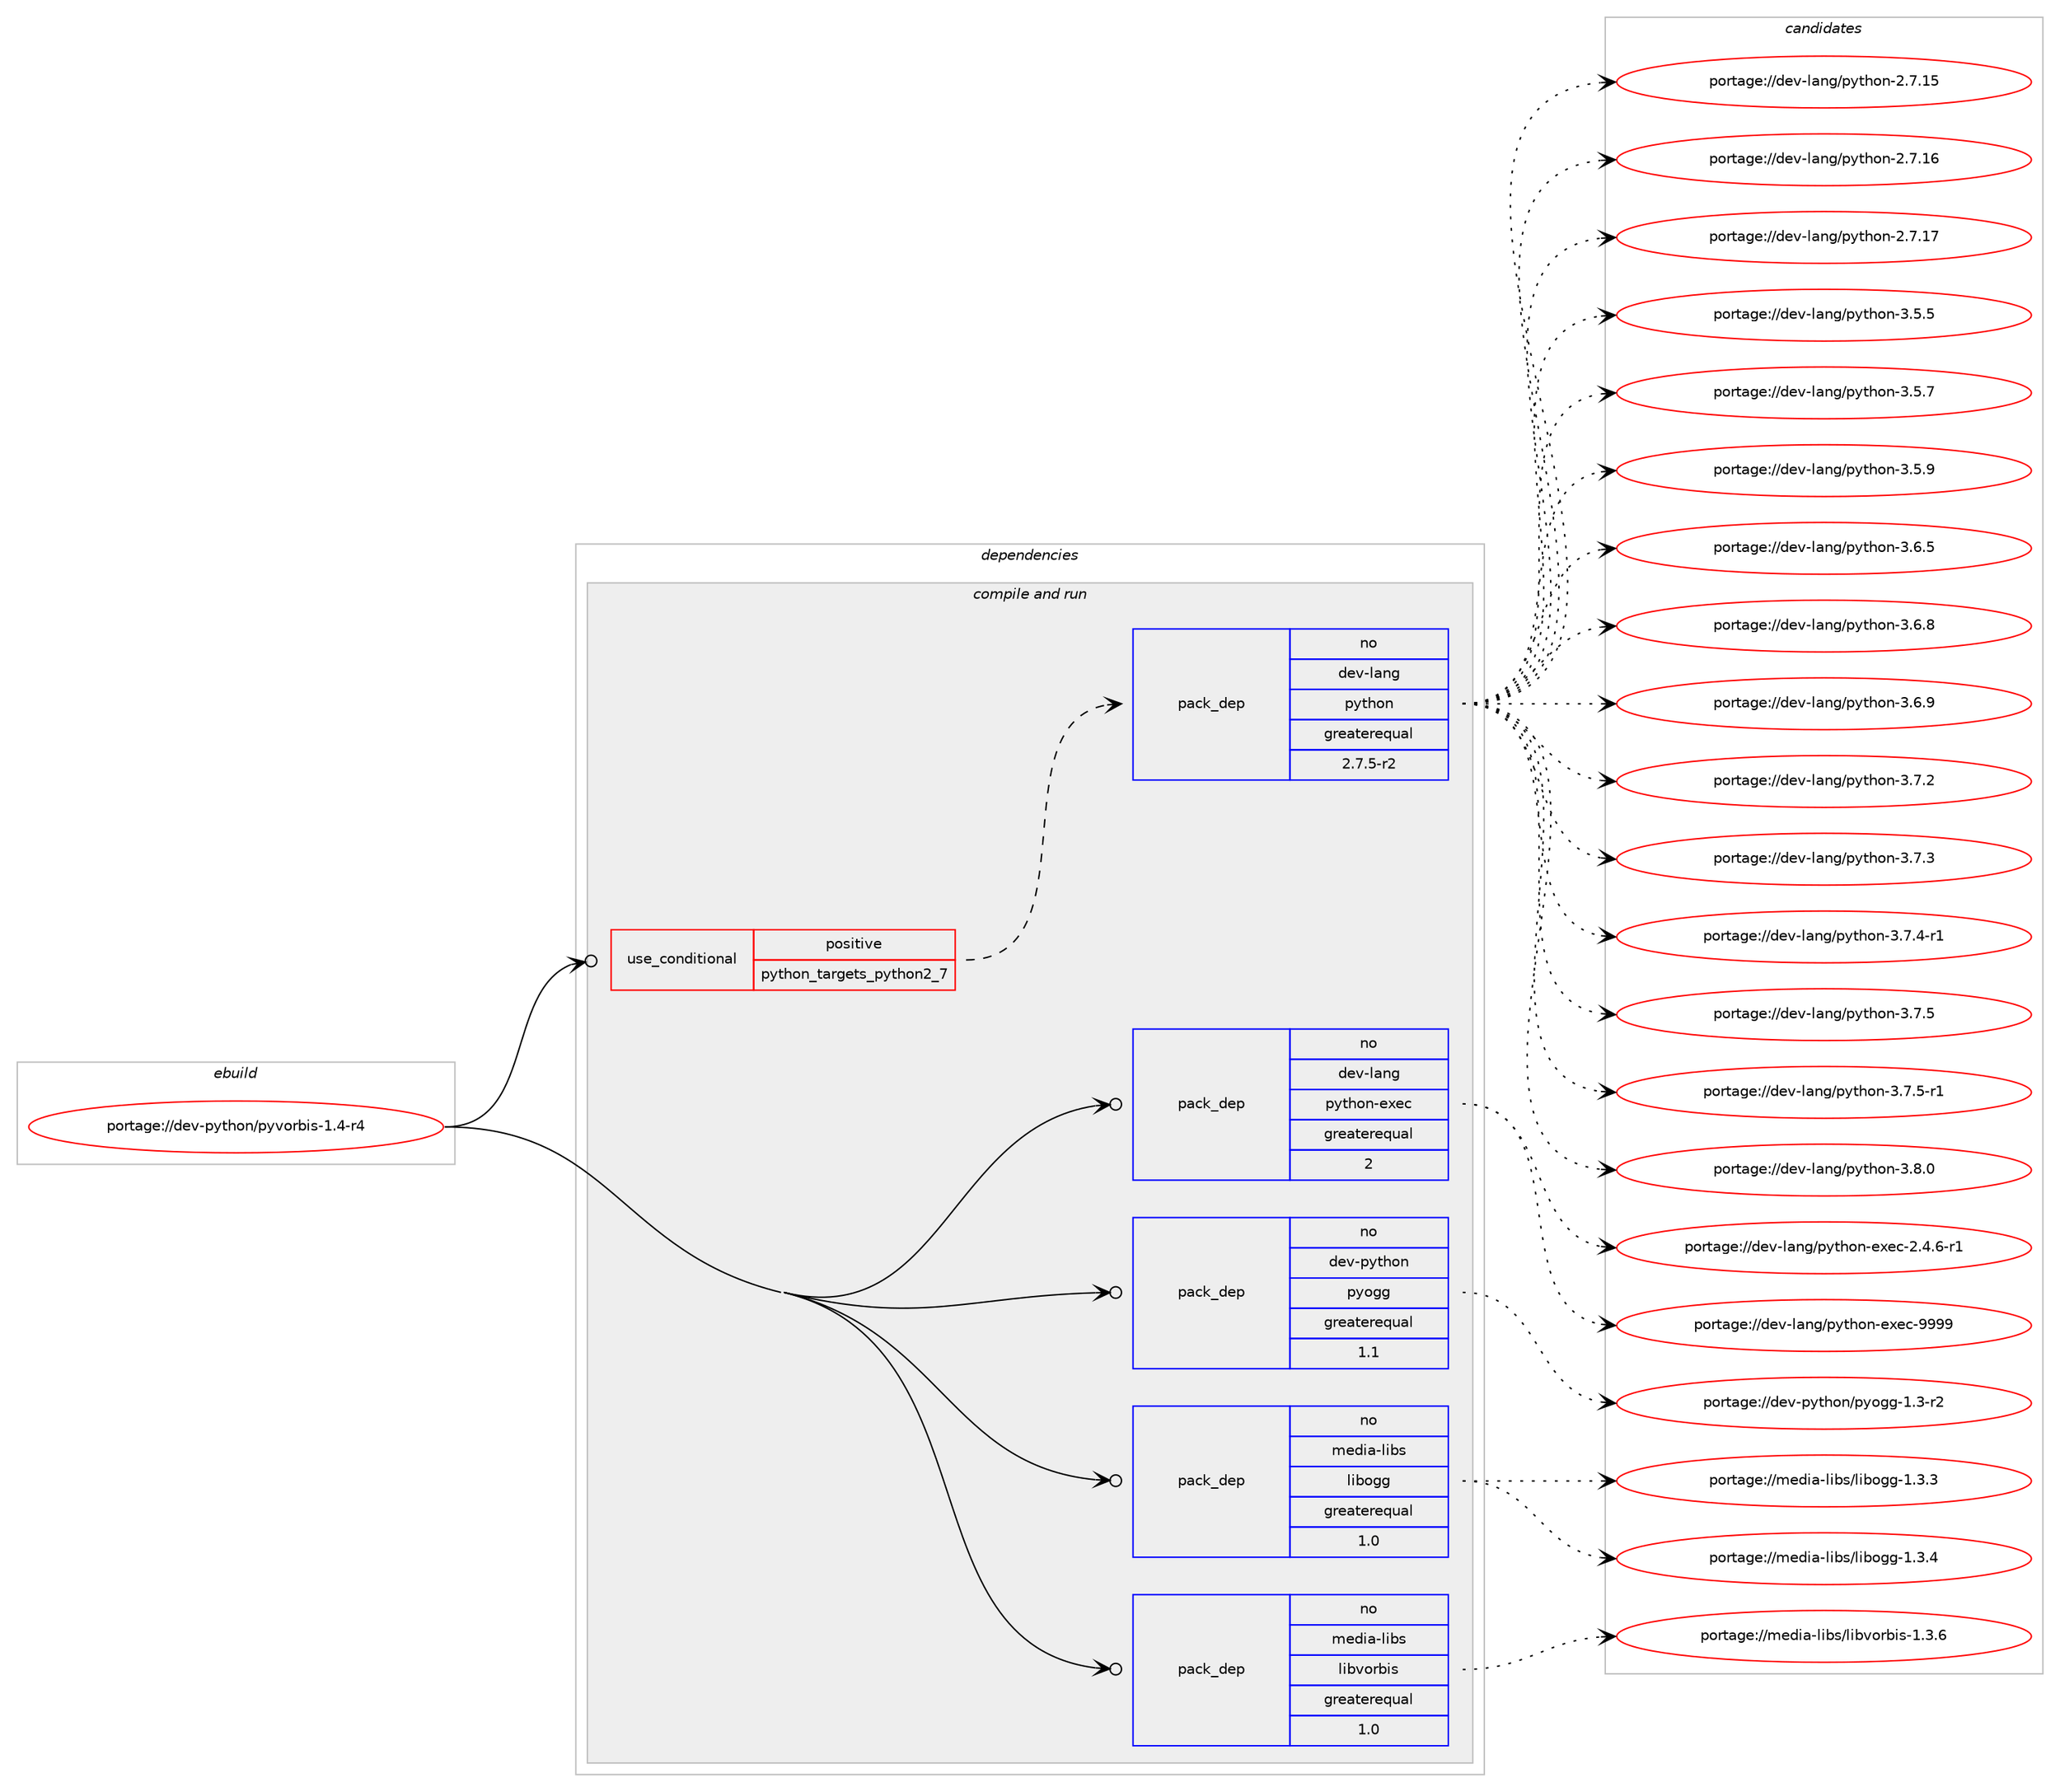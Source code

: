 digraph prolog {

# *************
# Graph options
# *************

newrank=true;
concentrate=true;
compound=true;
graph [rankdir=LR,fontname=Helvetica,fontsize=10,ranksep=1.5];#, ranksep=2.5, nodesep=0.2];
edge  [arrowhead=vee];
node  [fontname=Helvetica,fontsize=10];

# **********
# The ebuild
# **********

subgraph cluster_leftcol {
color=gray;
rank=same;
label=<<i>ebuild</i>>;
id [label="portage://dev-python/pyvorbis-1.4-r4", color=red, width=4, href="../dev-python/pyvorbis-1.4-r4.svg"];
}

# ****************
# The dependencies
# ****************

subgraph cluster_midcol {
color=gray;
label=<<i>dependencies</i>>;
subgraph cluster_compile {
fillcolor="#eeeeee";
style=filled;
label=<<i>compile</i>>;
}
subgraph cluster_compileandrun {
fillcolor="#eeeeee";
style=filled;
label=<<i>compile and run</i>>;
subgraph cond37474 {
dependency168852 [label=<<TABLE BORDER="0" CELLBORDER="1" CELLSPACING="0" CELLPADDING="4"><TR><TD ROWSPAN="3" CELLPADDING="10">use_conditional</TD></TR><TR><TD>positive</TD></TR><TR><TD>python_targets_python2_7</TD></TR></TABLE>>, shape=none, color=red];
subgraph pack127978 {
dependency168853 [label=<<TABLE BORDER="0" CELLBORDER="1" CELLSPACING="0" CELLPADDING="4" WIDTH="220"><TR><TD ROWSPAN="6" CELLPADDING="30">pack_dep</TD></TR><TR><TD WIDTH="110">no</TD></TR><TR><TD>dev-lang</TD></TR><TR><TD>python</TD></TR><TR><TD>greaterequal</TD></TR><TR><TD>2.7.5-r2</TD></TR></TABLE>>, shape=none, color=blue];
}
dependency168852:e -> dependency168853:w [weight=20,style="dashed",arrowhead="vee"];
}
id:e -> dependency168852:w [weight=20,style="solid",arrowhead="odotvee"];
subgraph pack127979 {
dependency168854 [label=<<TABLE BORDER="0" CELLBORDER="1" CELLSPACING="0" CELLPADDING="4" WIDTH="220"><TR><TD ROWSPAN="6" CELLPADDING="30">pack_dep</TD></TR><TR><TD WIDTH="110">no</TD></TR><TR><TD>dev-lang</TD></TR><TR><TD>python-exec</TD></TR><TR><TD>greaterequal</TD></TR><TR><TD>2</TD></TR></TABLE>>, shape=none, color=blue];
}
id:e -> dependency168854:w [weight=20,style="solid",arrowhead="odotvee"];
subgraph pack127980 {
dependency168855 [label=<<TABLE BORDER="0" CELLBORDER="1" CELLSPACING="0" CELLPADDING="4" WIDTH="220"><TR><TD ROWSPAN="6" CELLPADDING="30">pack_dep</TD></TR><TR><TD WIDTH="110">no</TD></TR><TR><TD>dev-python</TD></TR><TR><TD>pyogg</TD></TR><TR><TD>greaterequal</TD></TR><TR><TD>1.1</TD></TR></TABLE>>, shape=none, color=blue];
}
id:e -> dependency168855:w [weight=20,style="solid",arrowhead="odotvee"];
subgraph pack127981 {
dependency168856 [label=<<TABLE BORDER="0" CELLBORDER="1" CELLSPACING="0" CELLPADDING="4" WIDTH="220"><TR><TD ROWSPAN="6" CELLPADDING="30">pack_dep</TD></TR><TR><TD WIDTH="110">no</TD></TR><TR><TD>media-libs</TD></TR><TR><TD>libogg</TD></TR><TR><TD>greaterequal</TD></TR><TR><TD>1.0</TD></TR></TABLE>>, shape=none, color=blue];
}
id:e -> dependency168856:w [weight=20,style="solid",arrowhead="odotvee"];
subgraph pack127982 {
dependency168857 [label=<<TABLE BORDER="0" CELLBORDER="1" CELLSPACING="0" CELLPADDING="4" WIDTH="220"><TR><TD ROWSPAN="6" CELLPADDING="30">pack_dep</TD></TR><TR><TD WIDTH="110">no</TD></TR><TR><TD>media-libs</TD></TR><TR><TD>libvorbis</TD></TR><TR><TD>greaterequal</TD></TR><TR><TD>1.0</TD></TR></TABLE>>, shape=none, color=blue];
}
id:e -> dependency168857:w [weight=20,style="solid",arrowhead="odotvee"];
}
subgraph cluster_run {
fillcolor="#eeeeee";
style=filled;
label=<<i>run</i>>;
}
}

# **************
# The candidates
# **************

subgraph cluster_choices {
rank=same;
color=gray;
label=<<i>candidates</i>>;

subgraph choice127978 {
color=black;
nodesep=1;
choiceportage10010111845108971101034711212111610411111045504655464953 [label="portage://dev-lang/python-2.7.15", color=red, width=4,href="../dev-lang/python-2.7.15.svg"];
choiceportage10010111845108971101034711212111610411111045504655464954 [label="portage://dev-lang/python-2.7.16", color=red, width=4,href="../dev-lang/python-2.7.16.svg"];
choiceportage10010111845108971101034711212111610411111045504655464955 [label="portage://dev-lang/python-2.7.17", color=red, width=4,href="../dev-lang/python-2.7.17.svg"];
choiceportage100101118451089711010347112121116104111110455146534653 [label="portage://dev-lang/python-3.5.5", color=red, width=4,href="../dev-lang/python-3.5.5.svg"];
choiceportage100101118451089711010347112121116104111110455146534655 [label="portage://dev-lang/python-3.5.7", color=red, width=4,href="../dev-lang/python-3.5.7.svg"];
choiceportage100101118451089711010347112121116104111110455146534657 [label="portage://dev-lang/python-3.5.9", color=red, width=4,href="../dev-lang/python-3.5.9.svg"];
choiceportage100101118451089711010347112121116104111110455146544653 [label="portage://dev-lang/python-3.6.5", color=red, width=4,href="../dev-lang/python-3.6.5.svg"];
choiceportage100101118451089711010347112121116104111110455146544656 [label="portage://dev-lang/python-3.6.8", color=red, width=4,href="../dev-lang/python-3.6.8.svg"];
choiceportage100101118451089711010347112121116104111110455146544657 [label="portage://dev-lang/python-3.6.9", color=red, width=4,href="../dev-lang/python-3.6.9.svg"];
choiceportage100101118451089711010347112121116104111110455146554650 [label="portage://dev-lang/python-3.7.2", color=red, width=4,href="../dev-lang/python-3.7.2.svg"];
choiceportage100101118451089711010347112121116104111110455146554651 [label="portage://dev-lang/python-3.7.3", color=red, width=4,href="../dev-lang/python-3.7.3.svg"];
choiceportage1001011184510897110103471121211161041111104551465546524511449 [label="portage://dev-lang/python-3.7.4-r1", color=red, width=4,href="../dev-lang/python-3.7.4-r1.svg"];
choiceportage100101118451089711010347112121116104111110455146554653 [label="portage://dev-lang/python-3.7.5", color=red, width=4,href="../dev-lang/python-3.7.5.svg"];
choiceportage1001011184510897110103471121211161041111104551465546534511449 [label="portage://dev-lang/python-3.7.5-r1", color=red, width=4,href="../dev-lang/python-3.7.5-r1.svg"];
choiceportage100101118451089711010347112121116104111110455146564648 [label="portage://dev-lang/python-3.8.0", color=red, width=4,href="../dev-lang/python-3.8.0.svg"];
dependency168853:e -> choiceportage10010111845108971101034711212111610411111045504655464953:w [style=dotted,weight="100"];
dependency168853:e -> choiceportage10010111845108971101034711212111610411111045504655464954:w [style=dotted,weight="100"];
dependency168853:e -> choiceportage10010111845108971101034711212111610411111045504655464955:w [style=dotted,weight="100"];
dependency168853:e -> choiceportage100101118451089711010347112121116104111110455146534653:w [style=dotted,weight="100"];
dependency168853:e -> choiceportage100101118451089711010347112121116104111110455146534655:w [style=dotted,weight="100"];
dependency168853:e -> choiceportage100101118451089711010347112121116104111110455146534657:w [style=dotted,weight="100"];
dependency168853:e -> choiceportage100101118451089711010347112121116104111110455146544653:w [style=dotted,weight="100"];
dependency168853:e -> choiceportage100101118451089711010347112121116104111110455146544656:w [style=dotted,weight="100"];
dependency168853:e -> choiceportage100101118451089711010347112121116104111110455146544657:w [style=dotted,weight="100"];
dependency168853:e -> choiceportage100101118451089711010347112121116104111110455146554650:w [style=dotted,weight="100"];
dependency168853:e -> choiceportage100101118451089711010347112121116104111110455146554651:w [style=dotted,weight="100"];
dependency168853:e -> choiceportage1001011184510897110103471121211161041111104551465546524511449:w [style=dotted,weight="100"];
dependency168853:e -> choiceportage100101118451089711010347112121116104111110455146554653:w [style=dotted,weight="100"];
dependency168853:e -> choiceportage1001011184510897110103471121211161041111104551465546534511449:w [style=dotted,weight="100"];
dependency168853:e -> choiceportage100101118451089711010347112121116104111110455146564648:w [style=dotted,weight="100"];
}
subgraph choice127979 {
color=black;
nodesep=1;
choiceportage10010111845108971101034711212111610411111045101120101994550465246544511449 [label="portage://dev-lang/python-exec-2.4.6-r1", color=red, width=4,href="../dev-lang/python-exec-2.4.6-r1.svg"];
choiceportage10010111845108971101034711212111610411111045101120101994557575757 [label="portage://dev-lang/python-exec-9999", color=red, width=4,href="../dev-lang/python-exec-9999.svg"];
dependency168854:e -> choiceportage10010111845108971101034711212111610411111045101120101994550465246544511449:w [style=dotted,weight="100"];
dependency168854:e -> choiceportage10010111845108971101034711212111610411111045101120101994557575757:w [style=dotted,weight="100"];
}
subgraph choice127980 {
color=black;
nodesep=1;
choiceportage1001011184511212111610411111047112121111103103454946514511450 [label="portage://dev-python/pyogg-1.3-r2", color=red, width=4,href="../dev-python/pyogg-1.3-r2.svg"];
dependency168855:e -> choiceportage1001011184511212111610411111047112121111103103454946514511450:w [style=dotted,weight="100"];
}
subgraph choice127981 {
color=black;
nodesep=1;
choiceportage1091011001059745108105981154710810598111103103454946514651 [label="portage://media-libs/libogg-1.3.3", color=red, width=4,href="../media-libs/libogg-1.3.3.svg"];
choiceportage1091011001059745108105981154710810598111103103454946514652 [label="portage://media-libs/libogg-1.3.4", color=red, width=4,href="../media-libs/libogg-1.3.4.svg"];
dependency168856:e -> choiceportage1091011001059745108105981154710810598111103103454946514651:w [style=dotted,weight="100"];
dependency168856:e -> choiceportage1091011001059745108105981154710810598111103103454946514652:w [style=dotted,weight="100"];
}
subgraph choice127982 {
color=black;
nodesep=1;
choiceportage109101100105974510810598115471081059811811111498105115454946514654 [label="portage://media-libs/libvorbis-1.3.6", color=red, width=4,href="../media-libs/libvorbis-1.3.6.svg"];
dependency168857:e -> choiceportage109101100105974510810598115471081059811811111498105115454946514654:w [style=dotted,weight="100"];
}
}

}
